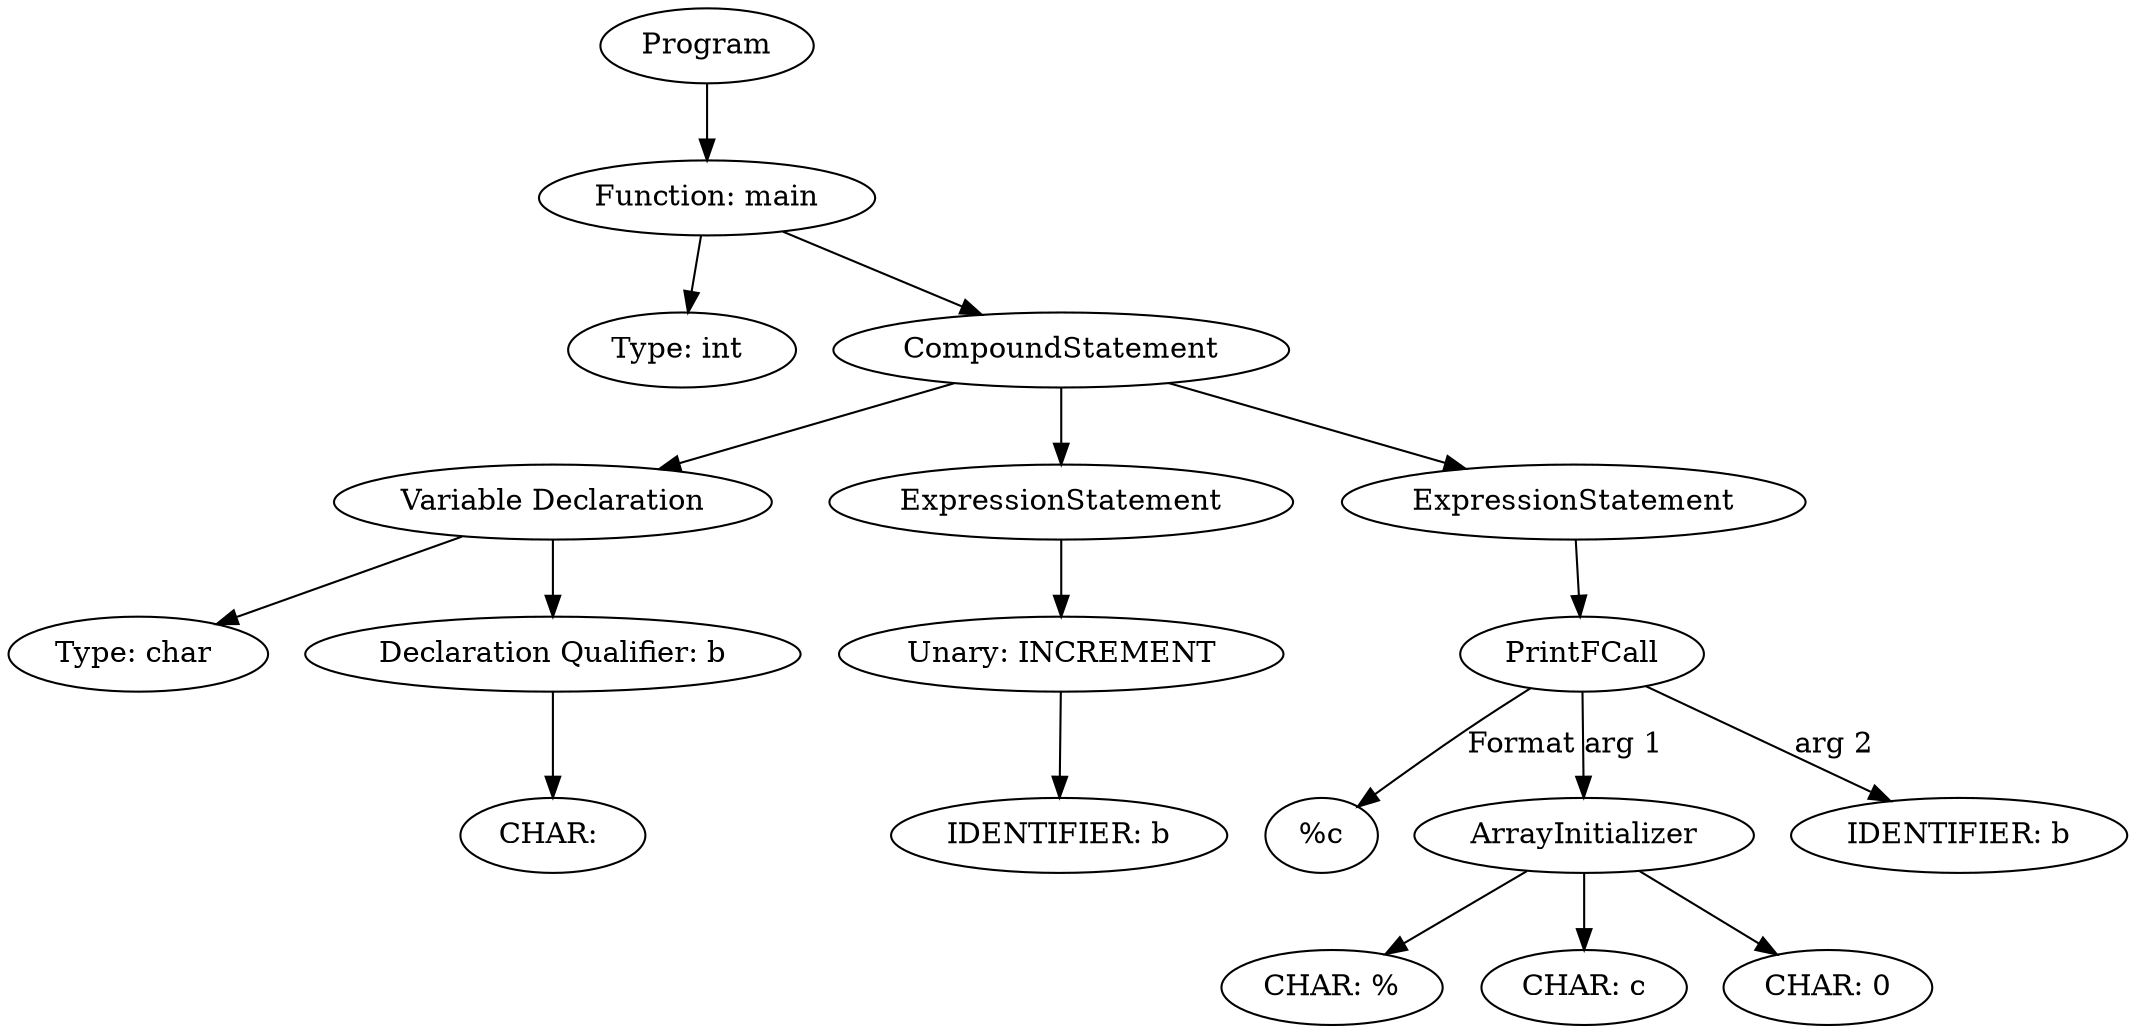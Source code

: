 digraph ExpressionGraph {
2238775408720 [label="Program"];
2238775408720 -> 2238775408656;
2238775408656 [label="Function: main"];
2238775408656 -> 2238775408912;
2238775408912 [label="Type: int "];
2238775408656 -> 2238775409104;
2238775409104 [label="CompoundStatement"];
2238775409104 -> 2238775407440;
2238775407440 [label="Variable Declaration"];
2238775407440 -> 2238775408464;
2238775408464 [label="Type: char "];
2238775407440 -> 2238775405584;
2238775405584 [label="Declaration Qualifier: b"];
2238775405584 -> 2238775406288;
2238775406288 [label="CHAR: \n"];
2238775409104 -> 2238775405456;
2238775405456 [label="ExpressionStatement"];
2238775405456 -> 2238775407696;
2238775407696 [label="Unary: INCREMENT"];
2238775407696 -> 2238775407184;
2238775407184 [label="IDENTIFIER: b"];
2238775409104 -> 2238775409360;
2238775409360 [label="ExpressionStatement"];
2238775409360 -> 2238775407952;
2238775407952 [label="PrintFCall"];
2238775407952 -> 2238775405744 [label="Format"];
2238775405744 [label="%c"];
2238775407952 -> 2238775409616 [label="arg 1"];
2238775409616 [label="ArrayInitializer"];
2238775407568 [label="CHAR: %"];
2238775409616 -> 2238775407568;
2238775408272 [label="CHAR: c"];
2238775409616 -> 2238775408272;
2238775406160 [label="CHAR: \0"];
2238775409616 -> 2238775406160;
2238775407952 -> 2238775409424 [label="arg 2"];
2238775409424 [label="IDENTIFIER: b"];
}
